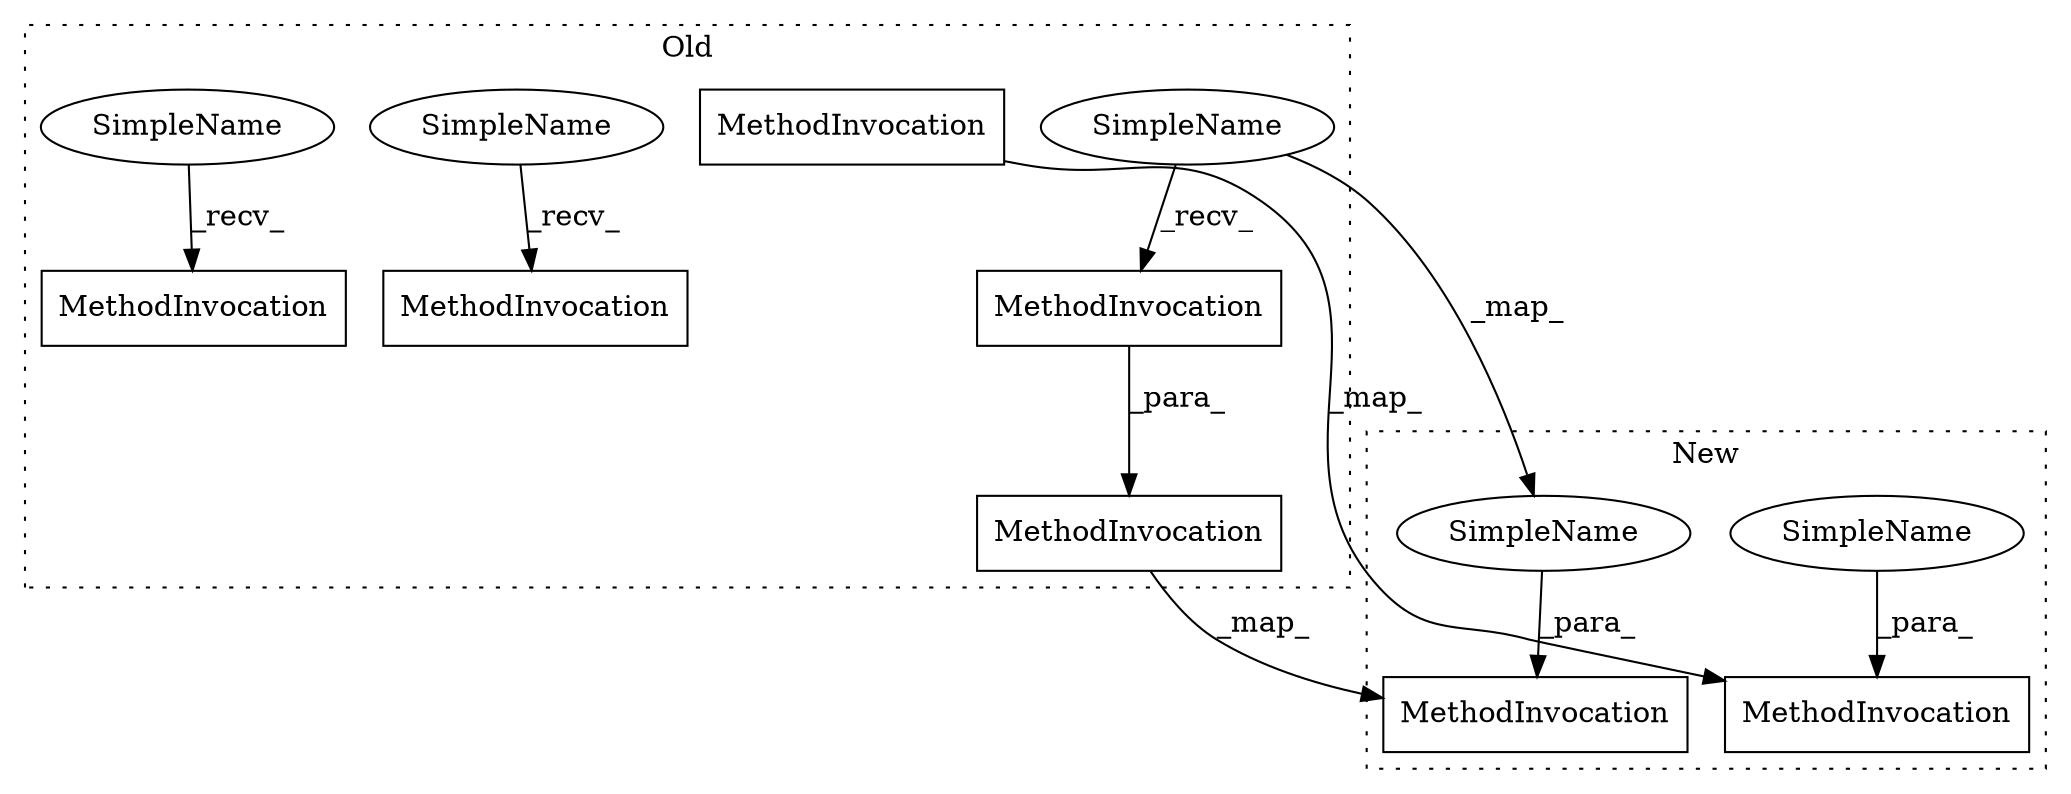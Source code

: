 digraph G {
subgraph cluster0 {
2 [label="MethodInvocation" a="32" s="-1" l="0" shape="box"];
4 [label="MethodInvocation" a="32" s="-1" l="0" shape="box"];
5 [label="MethodInvocation" a="32" s="-1,-1" l="0,0" shape="box"];
6 [label="MethodInvocation" a="32" s="-1,-1" l="0,0" shape="box"];
7 [label="MethodInvocation" a="32" s="-1" l="0" shape="box"];
8 [label="SimpleName" a="42" s="-1" l="0" shape="ellipse"];
9 [label="SimpleName" a="42" s="-1" l="0" shape="ellipse"];
10 [label="SimpleName" a="42" s="-1" l="0" shape="ellipse"];
label = "Old";
style="dotted";
}
subgraph cluster1 {
1 [label="MethodInvocation" a="32" s="-1,-1" l="0,0" shape="box"];
3 [label="MethodInvocation" a="32" s="-1,-1" l="0,0" shape="box"];
11 [label="SimpleName" a="42" s="-1" l="0" shape="ellipse"];
12 [label="SimpleName" a="42" s="-1" l="0" shape="ellipse"];
label = "New";
style="dotted";
}
2 -> 5 [label="_para_"];
5 -> 3 [label="_map_"];
6 -> 1 [label="_map_"];
8 -> 7 [label="_recv_"];
9 -> 2 [label="_recv_"];
9 -> 12 [label="_map_"];
10 -> 4 [label="_recv_"];
11 -> 1 [label="_para_"];
12 -> 3 [label="_para_"];
}